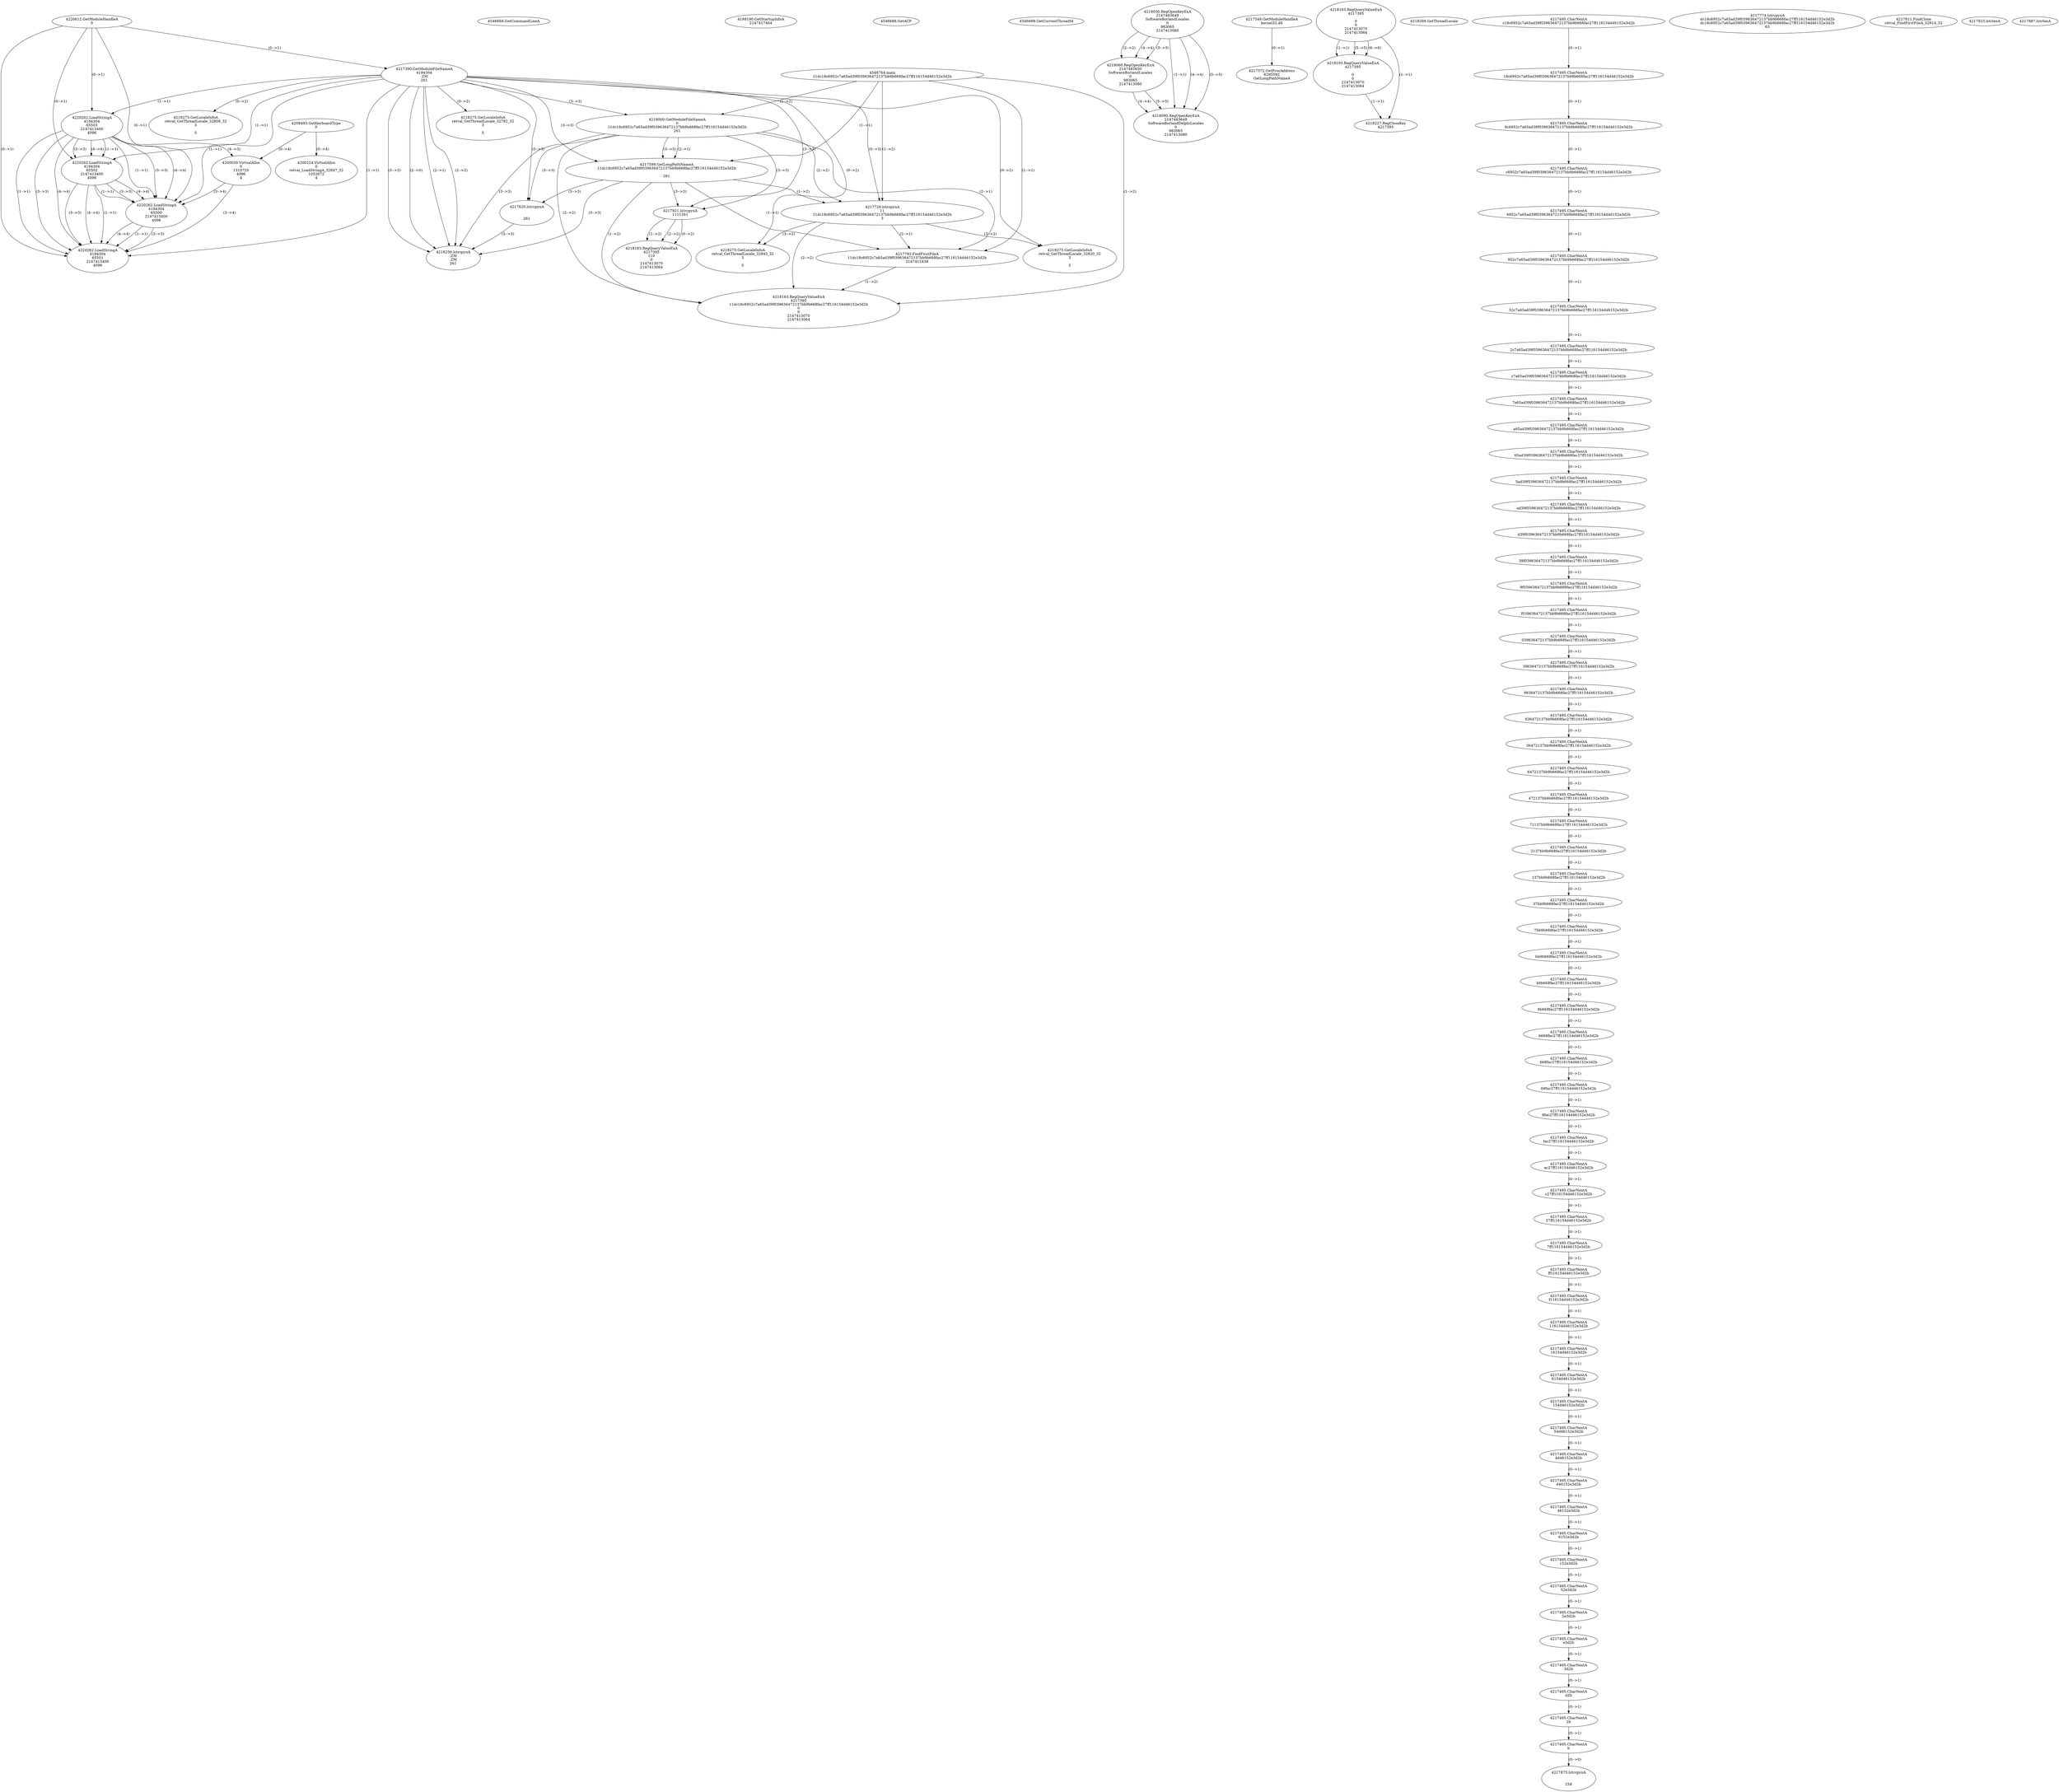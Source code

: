 // Global SCDG with merge call
digraph {
	0 [label="4548764.main
11dc18c6952c7a65ad39f039636472137bb9b668fac27ff116154d46152e3d2b"]
	1 [label="4220612.GetModuleHandleA
0"]
	2 [label="4208493.GetKeyboardType
0"]
	3 [label="4546668.GetCommandLineA
"]
	4 [label="4199190.GetStartupInfoA
2147417464"]
	5 [label="4546688.GetACP
"]
	6 [label="4546698.GetCurrentThreadId
"]
	7 [label="4217390.GetModuleFileNameA
4194304
.ZM
261"]
	1 -> 7 [label="(0-->1)"]
	8 [label="4218000.GetModuleFileNameA
0
11dc18c6952c7a65ad39f039636472137bb9b668fac27ff116154d46152e3d2b
261"]
	0 -> 8 [label="(1-->2)"]
	7 -> 8 [label="(3-->3)"]
	9 [label="4218030.RegOpenKeyExA
2147483649
Software\Borland\Locales
0
983065
2147413080"]
	10 [label="4218060.RegOpenKeyExA
2147483650
Software\Borland\Locales
0
983065
2147413080"]
	9 -> 10 [label="(2-->2)"]
	9 -> 10 [label="(4-->4)"]
	9 -> 10 [label="(5-->5)"]
	11 [label="4218090.RegOpenKeyExA
2147483649
Software\Borland\Delphi\Locales
0
983065
2147413080"]
	9 -> 11 [label="(1-->1)"]
	9 -> 11 [label="(4-->4)"]
	10 -> 11 [label="(4-->4)"]
	9 -> 11 [label="(5-->5)"]
	10 -> 11 [label="(5-->5)"]
	12 [label="4217549.GetModuleHandleA
kernel32.dll"]
	13 [label="4217572.GetProcAddress
6295592
GetLongPathNameA"]
	12 -> 13 [label="(0-->1)"]
	14 [label="4217599.GetLongPathNameA
11dc18c6952c7a65ad39f039636472137bb9b668fac27ff116154d46152e3d2b

261"]
	0 -> 14 [label="(1-->1)"]
	8 -> 14 [label="(2-->1)"]
	7 -> 14 [label="(3-->3)"]
	8 -> 14 [label="(3-->3)"]
	15 [label="4217620.lstrcpynA


261"]
	7 -> 15 [label="(3-->3)"]
	8 -> 15 [label="(3-->3)"]
	14 -> 15 [label="(3-->3)"]
	16 [label="4218163.RegQueryValueExA
4217395

0
0
2147413070
2147413064"]
	17 [label="4218193.RegQueryValueExA
4217395

0
0
2147413070
2147413064"]
	16 -> 17 [label="(1-->1)"]
	16 -> 17 [label="(5-->5)"]
	16 -> 17 [label="(6-->6)"]
	18 [label="4218227.RegCloseKey
4217395"]
	16 -> 18 [label="(1-->1)"]
	17 -> 18 [label="(1-->1)"]
	19 [label="4218256.lstrcpynA
.ZM
.ZM
261"]
	7 -> 19 [label="(2-->1)"]
	7 -> 19 [label="(2-->2)"]
	7 -> 19 [label="(3-->3)"]
	8 -> 19 [label="(3-->3)"]
	14 -> 19 [label="(3-->3)"]
	15 -> 19 [label="(3-->3)"]
	7 -> 19 [label="(2-->0)"]
	20 [label="4218269.GetThreadLocale
"]
	21 [label="4218275.GetLocaleInfoA
retval_GetThreadLocale_32808_32
3

5"]
	7 -> 21 [label="(0-->2)"]
	22 [label="4220262.LoadStringA
4194304
65503
2147413400
4096"]
	1 -> 22 [label="(0-->1)"]
	7 -> 22 [label="(1-->1)"]
	23 [label="4217720.lstrcpynA
11
11dc18c6952c7a65ad39f039636472137bb9b668fac27ff116154d46152e3d2b
3"]
	0 -> 23 [label="(1-->2)"]
	8 -> 23 [label="(2-->2)"]
	14 -> 23 [label="(1-->2)"]
	7 -> 23 [label="(0-->3)"]
	24 [label="4217495.CharNextA
c18c6952c7a65ad39f039636472137bb9b668fac27ff116154d46152e3d2b"]
	25 [label="4217495.CharNextA
18c6952c7a65ad39f039636472137bb9b668fac27ff116154d46152e3d2b"]
	24 -> 25 [label="(0-->1)"]
	26 [label="4217495.CharNextA
8c6952c7a65ad39f039636472137bb9b668fac27ff116154d46152e3d2b"]
	25 -> 26 [label="(0-->1)"]
	27 [label="4217495.CharNextA
c6952c7a65ad39f039636472137bb9b668fac27ff116154d46152e3d2b"]
	26 -> 27 [label="(0-->1)"]
	28 [label="4217495.CharNextA
6952c7a65ad39f039636472137bb9b668fac27ff116154d46152e3d2b"]
	27 -> 28 [label="(0-->1)"]
	29 [label="4217495.CharNextA
952c7a65ad39f039636472137bb9b668fac27ff116154d46152e3d2b"]
	28 -> 29 [label="(0-->1)"]
	30 [label="4217495.CharNextA
52c7a65ad39f039636472137bb9b668fac27ff116154d46152e3d2b"]
	29 -> 30 [label="(0-->1)"]
	31 [label="4217495.CharNextA
2c7a65ad39f039636472137bb9b668fac27ff116154d46152e3d2b"]
	30 -> 31 [label="(0-->1)"]
	32 [label="4217495.CharNextA
c7a65ad39f039636472137bb9b668fac27ff116154d46152e3d2b"]
	31 -> 32 [label="(0-->1)"]
	33 [label="4217495.CharNextA
7a65ad39f039636472137bb9b668fac27ff116154d46152e3d2b"]
	32 -> 33 [label="(0-->1)"]
	34 [label="4217495.CharNextA
a65ad39f039636472137bb9b668fac27ff116154d46152e3d2b"]
	33 -> 34 [label="(0-->1)"]
	35 [label="4217495.CharNextA
65ad39f039636472137bb9b668fac27ff116154d46152e3d2b"]
	34 -> 35 [label="(0-->1)"]
	36 [label="4217495.CharNextA
5ad39f039636472137bb9b668fac27ff116154d46152e3d2b"]
	35 -> 36 [label="(0-->1)"]
	37 [label="4217495.CharNextA
ad39f039636472137bb9b668fac27ff116154d46152e3d2b"]
	36 -> 37 [label="(0-->1)"]
	38 [label="4218275.GetLocaleInfoA
retval_GetThreadLocale_32782_32
3

5"]
	7 -> 38 [label="(0-->2)"]
	39 [label="4220262.LoadStringA
4194304
65502
2147413400
4096"]
	1 -> 39 [label="(0-->1)"]
	7 -> 39 [label="(1-->1)"]
	22 -> 39 [label="(1-->1)"]
	22 -> 39 [label="(3-->3)"]
	22 -> 39 [label="(4-->4)"]
	40 [label="4217495.CharNextA
d39f039636472137bb9b668fac27ff116154d46152e3d2b"]
	37 -> 40 [label="(0-->1)"]
	41 [label="4217495.CharNextA
39f039636472137bb9b668fac27ff116154d46152e3d2b"]
	40 -> 41 [label="(0-->1)"]
	42 [label="4217495.CharNextA
9f039636472137bb9b668fac27ff116154d46152e3d2b"]
	41 -> 42 [label="(0-->1)"]
	43 [label="4217495.CharNextA
f039636472137bb9b668fac27ff116154d46152e3d2b"]
	42 -> 43 [label="(0-->1)"]
	44 [label="4217495.CharNextA
039636472137bb9b668fac27ff116154d46152e3d2b"]
	43 -> 44 [label="(0-->1)"]
	45 [label="4217495.CharNextA
39636472137bb9b668fac27ff116154d46152e3d2b"]
	44 -> 45 [label="(0-->1)"]
	46 [label="4217495.CharNextA
9636472137bb9b668fac27ff116154d46152e3d2b"]
	45 -> 46 [label="(0-->1)"]
	47 [label="4217495.CharNextA
636472137bb9b668fac27ff116154d46152e3d2b"]
	46 -> 47 [label="(0-->1)"]
	48 [label="4217495.CharNextA
36472137bb9b668fac27ff116154d46152e3d2b"]
	47 -> 48 [label="(0-->1)"]
	49 [label="4217495.CharNextA
6472137bb9b668fac27ff116154d46152e3d2b"]
	48 -> 49 [label="(0-->1)"]
	50 [label="4217495.CharNextA
472137bb9b668fac27ff116154d46152e3d2b"]
	49 -> 50 [label="(0-->1)"]
	51 [label="4217495.CharNextA
72137bb9b668fac27ff116154d46152e3d2b"]
	50 -> 51 [label="(0-->1)"]
	52 [label="4217495.CharNextA
2137bb9b668fac27ff116154d46152e3d2b"]
	51 -> 52 [label="(0-->1)"]
	53 [label="4217495.CharNextA
137bb9b668fac27ff116154d46152e3d2b"]
	52 -> 53 [label="(0-->1)"]
	54 [label="4217495.CharNextA
37bb9b668fac27ff116154d46152e3d2b"]
	53 -> 54 [label="(0-->1)"]
	55 [label="4217495.CharNextA
7bb9b668fac27ff116154d46152e3d2b"]
	54 -> 55 [label="(0-->1)"]
	56 [label="4217495.CharNextA
bb9b668fac27ff116154d46152e3d2b"]
	55 -> 56 [label="(0-->1)"]
	57 [label="4217495.CharNextA
b9b668fac27ff116154d46152e3d2b"]
	56 -> 57 [label="(0-->1)"]
	58 [label="4217495.CharNextA
9b668fac27ff116154d46152e3d2b"]
	57 -> 58 [label="(0-->1)"]
	59 [label="4217495.CharNextA
b668fac27ff116154d46152e3d2b"]
	58 -> 59 [label="(0-->1)"]
	60 [label="4217495.CharNextA
668fac27ff116154d46152e3d2b"]
	59 -> 60 [label="(0-->1)"]
	61 [label="4217495.CharNextA
68fac27ff116154d46152e3d2b"]
	60 -> 61 [label="(0-->1)"]
	62 [label="4217495.CharNextA
8fac27ff116154d46152e3d2b"]
	61 -> 62 [label="(0-->1)"]
	63 [label="4217495.CharNextA
fac27ff116154d46152e3d2b"]
	62 -> 63 [label="(0-->1)"]
	64 [label="4217495.CharNextA
ac27ff116154d46152e3d2b"]
	63 -> 64 [label="(0-->1)"]
	65 [label="4217495.CharNextA
c27ff116154d46152e3d2b"]
	64 -> 65 [label="(0-->1)"]
	66 [label="4217495.CharNextA
27ff116154d46152e3d2b"]
	65 -> 66 [label="(0-->1)"]
	67 [label="4217495.CharNextA
7ff116154d46152e3d2b"]
	66 -> 67 [label="(0-->1)"]
	68 [label="4217495.CharNextA
ff116154d46152e3d2b"]
	67 -> 68 [label="(0-->1)"]
	69 [label="4217495.CharNextA
f116154d46152e3d2b"]
	68 -> 69 [label="(0-->1)"]
	70 [label="4217495.CharNextA
116154d46152e3d2b"]
	69 -> 70 [label="(0-->1)"]
	71 [label="4217495.CharNextA
16154d46152e3d2b"]
	70 -> 71 [label="(0-->1)"]
	72 [label="4217495.CharNextA
6154d46152e3d2b"]
	71 -> 72 [label="(0-->1)"]
	73 [label="4217495.CharNextA
154d46152e3d2b"]
	72 -> 73 [label="(0-->1)"]
	74 [label="4217495.CharNextA
54d46152e3d2b"]
	73 -> 74 [label="(0-->1)"]
	75 [label="4217495.CharNextA
4d46152e3d2b"]
	74 -> 75 [label="(0-->1)"]
	76 [label="4217495.CharNextA
d46152e3d2b"]
	75 -> 76 [label="(0-->1)"]
	77 [label="4217495.CharNextA
46152e3d2b"]
	76 -> 77 [label="(0-->1)"]
	78 [label="4217495.CharNextA
6152e3d2b"]
	77 -> 78 [label="(0-->1)"]
	79 [label="4217495.CharNextA
152e3d2b"]
	78 -> 79 [label="(0-->1)"]
	80 [label="4217495.CharNextA
52e3d2b"]
	79 -> 80 [label="(0-->1)"]
	81 [label="4217495.CharNextA
2e3d2b"]
	80 -> 81 [label="(0-->1)"]
	82 [label="4217495.CharNextA
e3d2b"]
	81 -> 82 [label="(0-->1)"]
	83 [label="4217495.CharNextA
3d2b"]
	82 -> 83 [label="(0-->1)"]
	84 [label="4217495.CharNextA
d2b"]
	83 -> 84 [label="(0-->1)"]
	85 [label="4217495.CharNextA
2b"]
	84 -> 85 [label="(0-->1)"]
	86 [label="4217495.CharNextA
b"]
	85 -> 86 [label="(0-->1)"]
	87 [label="4217774.lstrcpynA
dc18c6952c7a65ad39f039636472137bb9b668fac27ff116154d46152e3d2b
dc18c6952c7a65ad39f039636472137bb9b668fac27ff116154d46152e3d2b
63"]
	88 [label="4217793.FindFirstFileA
11dc18c6952c7a65ad39f039636472137bb9b668fac27ff116154d46152e3d2b
2147412438"]
	0 -> 88 [label="(1-->1)"]
	8 -> 88 [label="(2-->1)"]
	14 -> 88 [label="(1-->1)"]
	23 -> 88 [label="(2-->1)"]
	89 [label="4217811.FindClose
retval_FindFirstFileA_32814_32"]
	90 [label="4217823.lstrlenA
"]
	91 [label="4217875.lstrcpynA


258"]
	86 -> 91 [label="(0-->0)"]
	92 [label="4217887.lstrlenA
"]
	93 [label="4217921.lstrcpynA
11\
11\
261"]
	7 -> 93 [label="(3-->3)"]
	8 -> 93 [label="(3-->3)"]
	14 -> 93 [label="(3-->3)"]
	94 [label="4218163.RegQueryValueExA
4217395
11\
0
0
2147413070
2147413064"]
	93 -> 94 [label="(1-->2)"]
	93 -> 94 [label="(2-->2)"]
	93 -> 94 [label="(0-->2)"]
	95 [label="4218275.GetLocaleInfoA
retval_GetThreadLocale_32845_32
3

5"]
	7 -> 95 [label="(0-->2)"]
	23 -> 95 [label="(3-->2)"]
	96 [label="4200224.VirtualAlloc
0
retval_LoadStringA_32847_32
1052672
4"]
	2 -> 96 [label="(0-->4)"]
	97 [label="4218163.RegQueryValueExA
4217395
11dc18c6952c7a65ad39f039636472137bb9b668fac27ff116154d46152e3d2b
0
0
2147413070
2147413064"]
	0 -> 97 [label="(1-->2)"]
	8 -> 97 [label="(2-->2)"]
	14 -> 97 [label="(1-->2)"]
	23 -> 97 [label="(2-->2)"]
	88 -> 97 [label="(1-->2)"]
	98 [label="4218275.GetLocaleInfoA
retval_GetThreadLocale_32820_32
3

5"]
	7 -> 98 [label="(0-->2)"]
	23 -> 98 [label="(3-->2)"]
	99 [label="4200030.VirtualAlloc
0
1310720
4096
4"]
	22 -> 99 [label="(4-->3)"]
	2 -> 99 [label="(0-->4)"]
	100 [label="4220262.LoadStringA
4194304
65500
2147413400
4096"]
	1 -> 100 [label="(0-->1)"]
	7 -> 100 [label="(1-->1)"]
	22 -> 100 [label="(1-->1)"]
	39 -> 100 [label="(1-->1)"]
	22 -> 100 [label="(3-->3)"]
	39 -> 100 [label="(3-->3)"]
	22 -> 100 [label="(4-->4)"]
	39 -> 100 [label="(4-->4)"]
	99 -> 100 [label="(3-->4)"]
	101 [label="4220262.LoadStringA
4194304
65501
2147413400
4096"]
	1 -> 101 [label="(0-->1)"]
	7 -> 101 [label="(1-->1)"]
	22 -> 101 [label="(1-->1)"]
	39 -> 101 [label="(1-->1)"]
	100 -> 101 [label="(1-->1)"]
	22 -> 101 [label="(3-->3)"]
	39 -> 101 [label="(3-->3)"]
	100 -> 101 [label="(3-->3)"]
	22 -> 101 [label="(4-->4)"]
	39 -> 101 [label="(4-->4)"]
	99 -> 101 [label="(3-->4)"]
	100 -> 101 [label="(4-->4)"]
}
